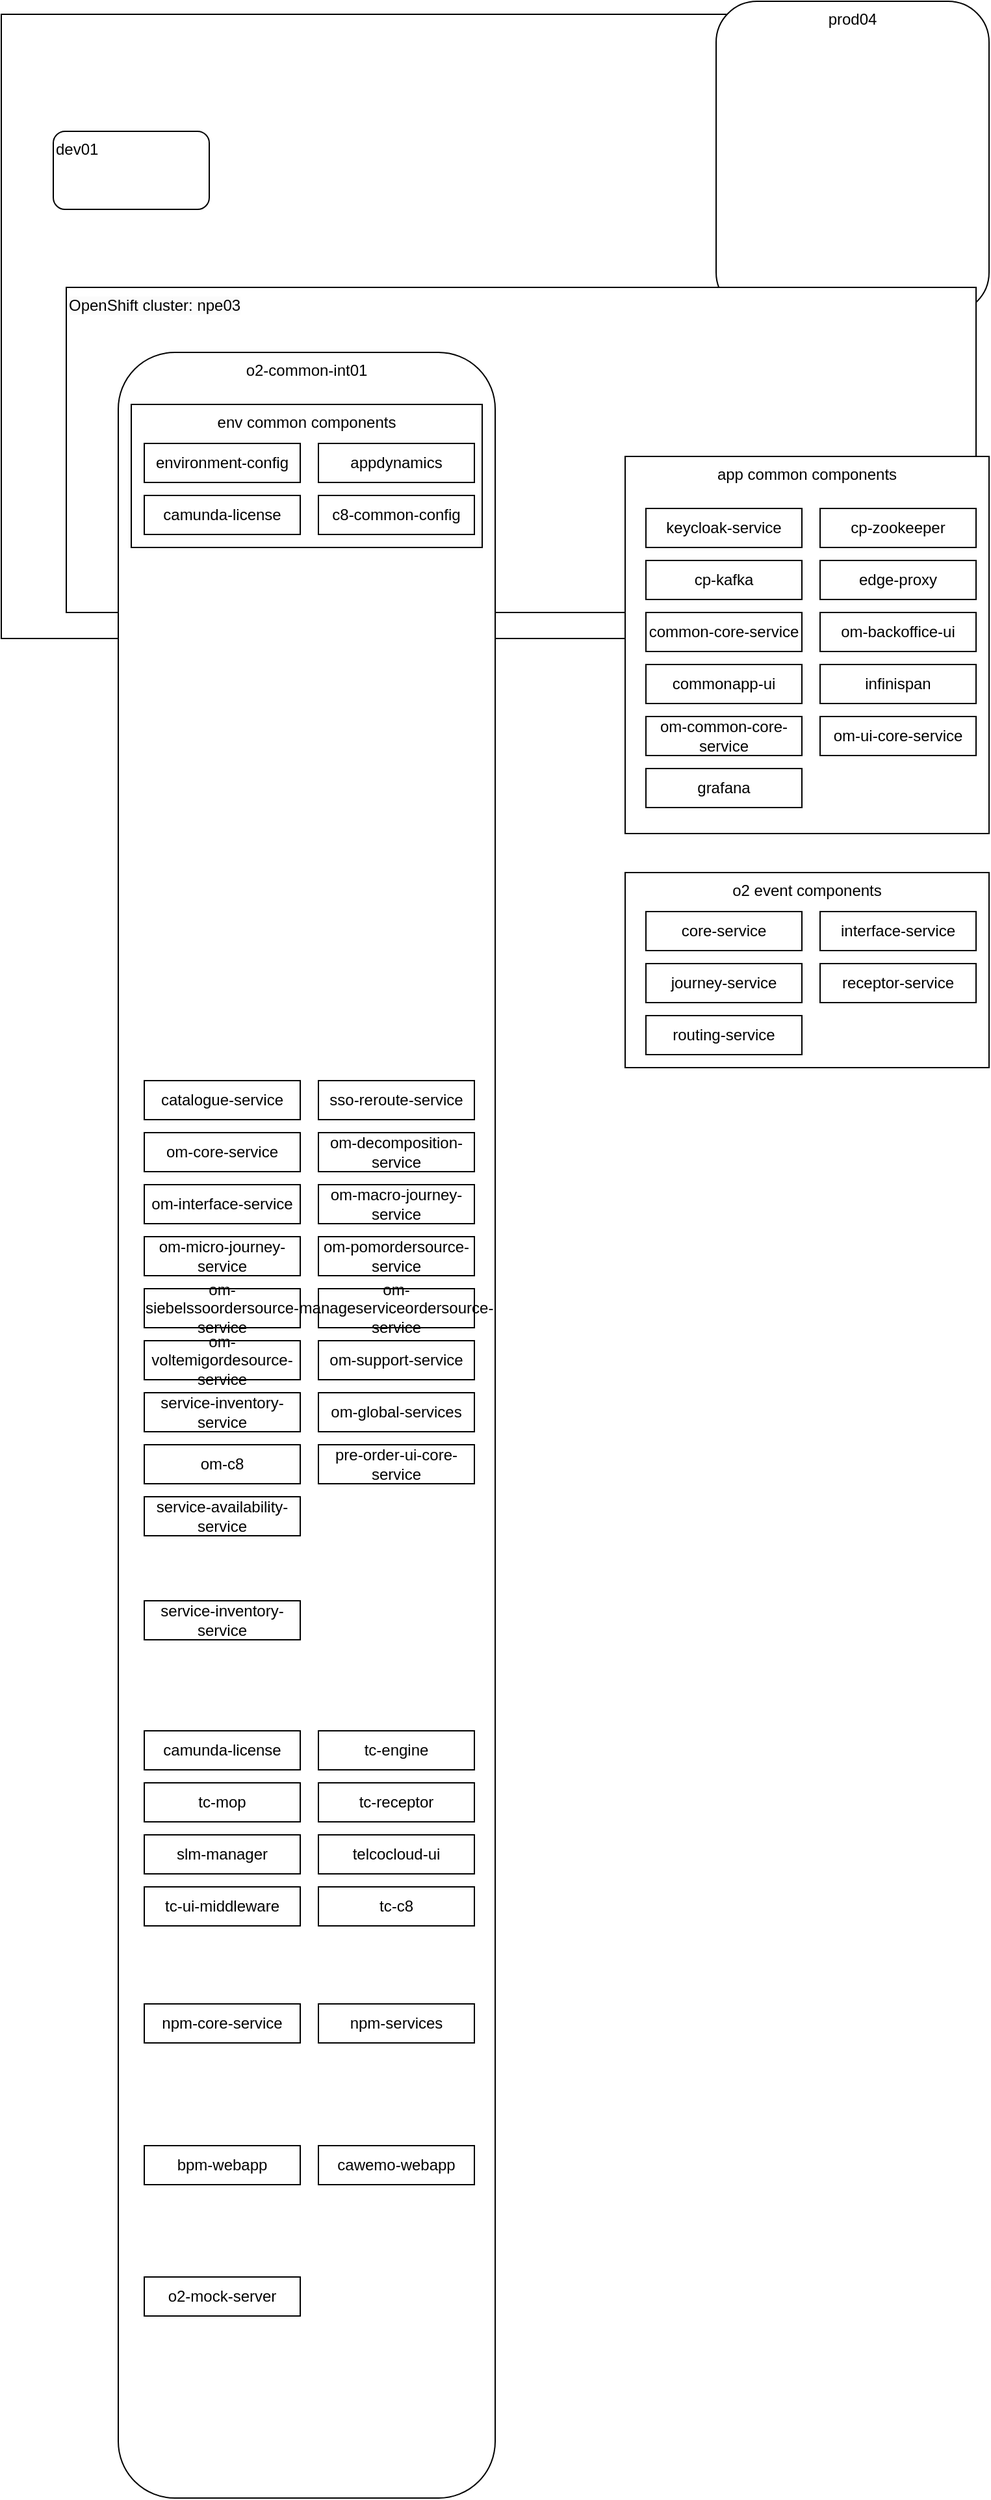 <mxfile version="21.7.2" type="github">
  <diagram name="Page-1" id="lb5JDSCoWga8BsDCj2zf">
    <mxGraphModel dx="925" dy="692" grid="1" gridSize="10" guides="1" tooltips="1" connect="1" arrows="1" fold="1" page="1" pageScale="1" pageWidth="827" pageHeight="1169" math="0" shadow="0">
      <root>
        <mxCell id="0" />
        <mxCell id="1" parent="0" />
        <mxCell id="xn7WwHSmp822nGQlT5mg-1" value="" style="rounded=0;whiteSpace=wrap;html=1;" parent="1" vertex="1">
          <mxGeometry x="110" y="100" width="660" height="480" as="geometry" />
        </mxCell>
        <mxCell id="xn7WwHSmp822nGQlT5mg-2" value="dev01" style="rounded=1;whiteSpace=wrap;html=1;verticalAlign=top;align=left;" parent="1" vertex="1">
          <mxGeometry x="150" y="190" width="120" height="60" as="geometry" />
        </mxCell>
        <mxCell id="xn7WwHSmp822nGQlT5mg-4" value="prod04" style="rounded=1;whiteSpace=wrap;html=1;align=center;verticalAlign=top;" parent="1" vertex="1">
          <mxGeometry x="660" y="90" width="210" height="240" as="geometry" />
        </mxCell>
        <mxCell id="ZO7Z55OzwB2MORQqf5jX-2" value="&lt;meta charset=&quot;utf-8&quot;&gt;&lt;span style=&quot;color: rgb(0, 0, 0); font-family: Helvetica; font-size: 12px; font-style: normal; font-variant-ligatures: normal; font-variant-caps: normal; font-weight: 400; letter-spacing: normal; orphans: 2; text-indent: 0px; text-transform: none; widows: 2; word-spacing: 0px; -webkit-text-stroke-width: 0px; background-color: rgb(251, 251, 251); text-decoration-thickness: initial; text-decoration-style: initial; text-decoration-color: initial; float: none; display: inline !important;&quot;&gt;OpenShift cluster: npe03&lt;/span&gt;" style="rounded=0;whiteSpace=wrap;html=1;align=left;verticalAlign=top;" vertex="1" parent="1">
          <mxGeometry x="160" y="310" width="700" height="250" as="geometry" />
        </mxCell>
        <mxCell id="ZO7Z55OzwB2MORQqf5jX-3" value="o2-common-int01" style="rounded=1;whiteSpace=wrap;html=1;verticalAlign=top;" vertex="1" parent="1">
          <mxGeometry x="200" y="360" width="290" height="1650" as="geometry" />
        </mxCell>
        <mxCell id="ZO7Z55OzwB2MORQqf5jX-16" value="env common components" style="rounded=0;whiteSpace=wrap;html=1;verticalAlign=top;" vertex="1" parent="1">
          <mxGeometry x="210" y="400" width="270" height="110" as="geometry" />
        </mxCell>
        <mxCell id="ZO7Z55OzwB2MORQqf5jX-17" value="service-availability-service" style="rounded=0;whiteSpace=wrap;html=1;" vertex="1" parent="1">
          <mxGeometry x="220" y="1240" width="120" height="30" as="geometry" />
        </mxCell>
        <mxCell id="ZO7Z55OzwB2MORQqf5jX-18" value="pre-order-ui-core-service" style="rounded=0;whiteSpace=wrap;html=1;" vertex="1" parent="1">
          <mxGeometry x="354" y="1200" width="120" height="30" as="geometry" />
        </mxCell>
        <mxCell id="ZO7Z55OzwB2MORQqf5jX-19" value="om-c8" style="rounded=0;whiteSpace=wrap;html=1;" vertex="1" parent="1">
          <mxGeometry x="220" y="1200" width="120" height="30" as="geometry" />
        </mxCell>
        <mxCell id="ZO7Z55OzwB2MORQqf5jX-20" value="om-global-services" style="rounded=0;whiteSpace=wrap;html=1;" vertex="1" parent="1">
          <mxGeometry x="354" y="1160" width="120" height="30" as="geometry" />
        </mxCell>
        <mxCell id="ZO7Z55OzwB2MORQqf5jX-21" value="service-inventory-service" style="rounded=0;whiteSpace=wrap;html=1;" vertex="1" parent="1">
          <mxGeometry x="220" y="1160" width="120" height="30" as="geometry" />
        </mxCell>
        <mxCell id="ZO7Z55OzwB2MORQqf5jX-22" value="om-support-service" style="rounded=0;whiteSpace=wrap;html=1;" vertex="1" parent="1">
          <mxGeometry x="354" y="1120" width="120" height="30" as="geometry" />
        </mxCell>
        <mxCell id="ZO7Z55OzwB2MORQqf5jX-23" value="om-voltemigordesource-service" style="rounded=0;whiteSpace=wrap;html=1;" vertex="1" parent="1">
          <mxGeometry x="220" y="1120" width="120" height="30" as="geometry" />
        </mxCell>
        <mxCell id="ZO7Z55OzwB2MORQqf5jX-24" value="om-manageserviceordersource-service" style="rounded=0;whiteSpace=wrap;html=1;" vertex="1" parent="1">
          <mxGeometry x="354" y="1080" width="120" height="30" as="geometry" />
        </mxCell>
        <mxCell id="ZO7Z55OzwB2MORQqf5jX-25" value="om-siebelssoordersource-service" style="rounded=0;whiteSpace=wrap;html=1;" vertex="1" parent="1">
          <mxGeometry x="220" y="1080" width="120" height="30" as="geometry" />
        </mxCell>
        <mxCell id="ZO7Z55OzwB2MORQqf5jX-26" value="om-pomordersource-service" style="rounded=0;whiteSpace=wrap;html=1;" vertex="1" parent="1">
          <mxGeometry x="354" y="1040" width="120" height="30" as="geometry" />
        </mxCell>
        <mxCell id="ZO7Z55OzwB2MORQqf5jX-27" value="om-micro-journey-service" style="rounded=0;whiteSpace=wrap;html=1;" vertex="1" parent="1">
          <mxGeometry x="220" y="1040" width="120" height="30" as="geometry" />
        </mxCell>
        <mxCell id="ZO7Z55OzwB2MORQqf5jX-28" value="om-macro-journey-service" style="rounded=0;whiteSpace=wrap;html=1;" vertex="1" parent="1">
          <mxGeometry x="354" y="1000" width="120" height="30" as="geometry" />
        </mxCell>
        <mxCell id="ZO7Z55OzwB2MORQqf5jX-29" value="om-interface-service" style="rounded=0;whiteSpace=wrap;html=1;" vertex="1" parent="1">
          <mxGeometry x="220" y="1000" width="120" height="30" as="geometry" />
        </mxCell>
        <mxCell id="ZO7Z55OzwB2MORQqf5jX-30" value="om-decomposition-service" style="rounded=0;whiteSpace=wrap;html=1;" vertex="1" parent="1">
          <mxGeometry x="354" y="960" width="120" height="30" as="geometry" />
        </mxCell>
        <mxCell id="ZO7Z55OzwB2MORQqf5jX-31" value="om-core-service" style="rounded=0;whiteSpace=wrap;html=1;" vertex="1" parent="1">
          <mxGeometry x="220" y="960" width="120" height="30" as="geometry" />
        </mxCell>
        <mxCell id="ZO7Z55OzwB2MORQqf5jX-32" value="sso-reroute-service" style="rounded=0;whiteSpace=wrap;html=1;" vertex="1" parent="1">
          <mxGeometry x="354" y="920" width="120" height="30" as="geometry" />
        </mxCell>
        <mxCell id="ZO7Z55OzwB2MORQqf5jX-33" value="catalogue-service" style="rounded=0;whiteSpace=wrap;html=1;" vertex="1" parent="1">
          <mxGeometry x="220" y="920" width="120" height="30" as="geometry" />
        </mxCell>
        <mxCell id="ZO7Z55OzwB2MORQqf5jX-51" value="service-inventory-service" style="rounded=0;whiteSpace=wrap;html=1;" vertex="1" parent="1">
          <mxGeometry x="220" y="1320" width="120" height="30" as="geometry" />
        </mxCell>
        <mxCell id="ZO7Z55OzwB2MORQqf5jX-52" value="camunda-license" style="rounded=0;whiteSpace=wrap;html=1;" vertex="1" parent="1">
          <mxGeometry x="220" y="1420" width="120" height="30" as="geometry" />
        </mxCell>
        <mxCell id="ZO7Z55OzwB2MORQqf5jX-53" value="tc-engine" style="rounded=0;whiteSpace=wrap;html=1;" vertex="1" parent="1">
          <mxGeometry x="354" y="1420" width="120" height="30" as="geometry" />
        </mxCell>
        <mxCell id="ZO7Z55OzwB2MORQqf5jX-54" value="tc-mop" style="rounded=0;whiteSpace=wrap;html=1;" vertex="1" parent="1">
          <mxGeometry x="220" y="1460" width="120" height="30" as="geometry" />
        </mxCell>
        <mxCell id="ZO7Z55OzwB2MORQqf5jX-55" value="tc-receptor" style="rounded=0;whiteSpace=wrap;html=1;" vertex="1" parent="1">
          <mxGeometry x="354" y="1460" width="120" height="30" as="geometry" />
        </mxCell>
        <mxCell id="ZO7Z55OzwB2MORQqf5jX-56" value="slm-manager" style="rounded=0;whiteSpace=wrap;html=1;" vertex="1" parent="1">
          <mxGeometry x="220" y="1500" width="120" height="30" as="geometry" />
        </mxCell>
        <mxCell id="ZO7Z55OzwB2MORQqf5jX-57" value="telcocloud-ui" style="rounded=0;whiteSpace=wrap;html=1;" vertex="1" parent="1">
          <mxGeometry x="354" y="1500" width="120" height="30" as="geometry" />
        </mxCell>
        <mxCell id="ZO7Z55OzwB2MORQqf5jX-58" value="tc-ui-middleware" style="rounded=0;whiteSpace=wrap;html=1;" vertex="1" parent="1">
          <mxGeometry x="220" y="1540" width="120" height="30" as="geometry" />
        </mxCell>
        <mxCell id="ZO7Z55OzwB2MORQqf5jX-59" value="tc-c8" style="rounded=0;whiteSpace=wrap;html=1;" vertex="1" parent="1">
          <mxGeometry x="354" y="1540" width="120" height="30" as="geometry" />
        </mxCell>
        <mxCell id="ZO7Z55OzwB2MORQqf5jX-60" value="npm-core-service" style="rounded=0;whiteSpace=wrap;html=1;" vertex="1" parent="1">
          <mxGeometry x="220" y="1630" width="120" height="30" as="geometry" />
        </mxCell>
        <mxCell id="ZO7Z55OzwB2MORQqf5jX-61" value="npm-services" style="rounded=0;whiteSpace=wrap;html=1;" vertex="1" parent="1">
          <mxGeometry x="354" y="1630" width="120" height="30" as="geometry" />
        </mxCell>
        <mxCell id="ZO7Z55OzwB2MORQqf5jX-62" value="bpm-webapp" style="rounded=0;whiteSpace=wrap;html=1;" vertex="1" parent="1">
          <mxGeometry x="220" y="1739" width="120" height="30" as="geometry" />
        </mxCell>
        <mxCell id="ZO7Z55OzwB2MORQqf5jX-63" value="cawemo-webapp" style="rounded=0;whiteSpace=wrap;html=1;" vertex="1" parent="1">
          <mxGeometry x="354" y="1739" width="120" height="30" as="geometry" />
        </mxCell>
        <mxCell id="ZO7Z55OzwB2MORQqf5jX-64" value="o2-mock-server" style="rounded=0;whiteSpace=wrap;html=1;" vertex="1" parent="1">
          <mxGeometry x="220" y="1840" width="120" height="30" as="geometry" />
        </mxCell>
        <mxCell id="ZO7Z55OzwB2MORQqf5jX-5" value="environment-config" style="rounded=0;whiteSpace=wrap;html=1;" vertex="1" parent="1">
          <mxGeometry x="220" y="430" width="120" height="30" as="geometry" />
        </mxCell>
        <mxCell id="ZO7Z55OzwB2MORQqf5jX-6" value="appdynamics" style="rounded=0;whiteSpace=wrap;html=1;" vertex="1" parent="1">
          <mxGeometry x="354" y="430" width="120" height="30" as="geometry" />
        </mxCell>
        <mxCell id="ZO7Z55OzwB2MORQqf5jX-7" value="camunda-license" style="rounded=0;whiteSpace=wrap;html=1;" vertex="1" parent="1">
          <mxGeometry x="220" y="470" width="120" height="30" as="geometry" />
        </mxCell>
        <mxCell id="ZO7Z55OzwB2MORQqf5jX-8" value="c8-common-config" style="rounded=0;whiteSpace=wrap;html=1;" vertex="1" parent="1">
          <mxGeometry x="354" y="470" width="120" height="30" as="geometry" />
        </mxCell>
        <mxCell id="ZO7Z55OzwB2MORQqf5jX-65" value="app common components" style="rounded=0;whiteSpace=wrap;html=1;verticalAlign=top;" vertex="1" parent="1">
          <mxGeometry x="590" y="440" width="280" height="290" as="geometry" />
        </mxCell>
        <mxCell id="ZO7Z55OzwB2MORQqf5jX-38" value="cp-zookeeper" style="rounded=0;whiteSpace=wrap;html=1;" vertex="1" parent="1">
          <mxGeometry x="740" y="480" width="120" height="30" as="geometry" />
        </mxCell>
        <mxCell id="ZO7Z55OzwB2MORQqf5jX-39" value="keycloak-service" style="rounded=0;whiteSpace=wrap;html=1;" vertex="1" parent="1">
          <mxGeometry x="606" y="480" width="120" height="30" as="geometry" />
        </mxCell>
        <mxCell id="ZO7Z55OzwB2MORQqf5jX-40" value="cp-kafka" style="rounded=0;whiteSpace=wrap;html=1;" vertex="1" parent="1">
          <mxGeometry x="606" y="520" width="120" height="30" as="geometry" />
        </mxCell>
        <mxCell id="ZO7Z55OzwB2MORQqf5jX-41" value="edge-proxy" style="rounded=0;whiteSpace=wrap;html=1;" vertex="1" parent="1">
          <mxGeometry x="740" y="520" width="120" height="30" as="geometry" />
        </mxCell>
        <mxCell id="ZO7Z55OzwB2MORQqf5jX-42" value="common-core-service" style="rounded=0;whiteSpace=wrap;html=1;" vertex="1" parent="1">
          <mxGeometry x="606" y="560" width="120" height="30" as="geometry" />
        </mxCell>
        <mxCell id="ZO7Z55OzwB2MORQqf5jX-43" value="om-backoffice-ui" style="rounded=0;whiteSpace=wrap;html=1;" vertex="1" parent="1">
          <mxGeometry x="740" y="560" width="120" height="30" as="geometry" />
        </mxCell>
        <mxCell id="ZO7Z55OzwB2MORQqf5jX-44" value="commonapp-ui" style="rounded=0;whiteSpace=wrap;html=1;" vertex="1" parent="1">
          <mxGeometry x="606" y="600" width="120" height="30" as="geometry" />
        </mxCell>
        <mxCell id="ZO7Z55OzwB2MORQqf5jX-45" value="infinispan" style="rounded=0;whiteSpace=wrap;html=1;" vertex="1" parent="1">
          <mxGeometry x="740" y="600" width="120" height="30" as="geometry" />
        </mxCell>
        <mxCell id="ZO7Z55OzwB2MORQqf5jX-46" value="om-common-core-service" style="rounded=0;whiteSpace=wrap;html=1;" vertex="1" parent="1">
          <mxGeometry x="606" y="640" width="120" height="30" as="geometry" />
        </mxCell>
        <mxCell id="ZO7Z55OzwB2MORQqf5jX-47" value="om-ui-core-service" style="rounded=0;whiteSpace=wrap;html=1;" vertex="1" parent="1">
          <mxGeometry x="740" y="640" width="120" height="30" as="geometry" />
        </mxCell>
        <mxCell id="ZO7Z55OzwB2MORQqf5jX-48" value="grafana" style="rounded=0;whiteSpace=wrap;html=1;" vertex="1" parent="1">
          <mxGeometry x="606" y="680" width="120" height="30" as="geometry" />
        </mxCell>
        <mxCell id="ZO7Z55OzwB2MORQqf5jX-66" value="o2 event components" style="rounded=0;whiteSpace=wrap;html=1;verticalAlign=top;" vertex="1" parent="1">
          <mxGeometry x="590" y="760" width="280" height="150" as="geometry" />
        </mxCell>
        <mxCell id="ZO7Z55OzwB2MORQqf5jX-34" value="routing-service" style="rounded=0;whiteSpace=wrap;html=1;" vertex="1" parent="1">
          <mxGeometry x="606" y="870" width="120" height="30" as="geometry" />
        </mxCell>
        <mxCell id="ZO7Z55OzwB2MORQqf5jX-35" value="receptor-service" style="rounded=0;whiteSpace=wrap;html=1;" vertex="1" parent="1">
          <mxGeometry x="740" y="830" width="120" height="30" as="geometry" />
        </mxCell>
        <mxCell id="ZO7Z55OzwB2MORQqf5jX-36" value="journey-service" style="rounded=0;whiteSpace=wrap;html=1;" vertex="1" parent="1">
          <mxGeometry x="606" y="830" width="120" height="30" as="geometry" />
        </mxCell>
        <mxCell id="ZO7Z55OzwB2MORQqf5jX-37" value="core-service" style="rounded=0;whiteSpace=wrap;html=1;" vertex="1" parent="1">
          <mxGeometry x="606" y="790" width="120" height="30" as="geometry" />
        </mxCell>
        <mxCell id="ZO7Z55OzwB2MORQqf5jX-49" value="interface-service" style="rounded=0;whiteSpace=wrap;html=1;" vertex="1" parent="1">
          <mxGeometry x="740" y="790" width="120" height="30" as="geometry" />
        </mxCell>
      </root>
    </mxGraphModel>
  </diagram>
</mxfile>
